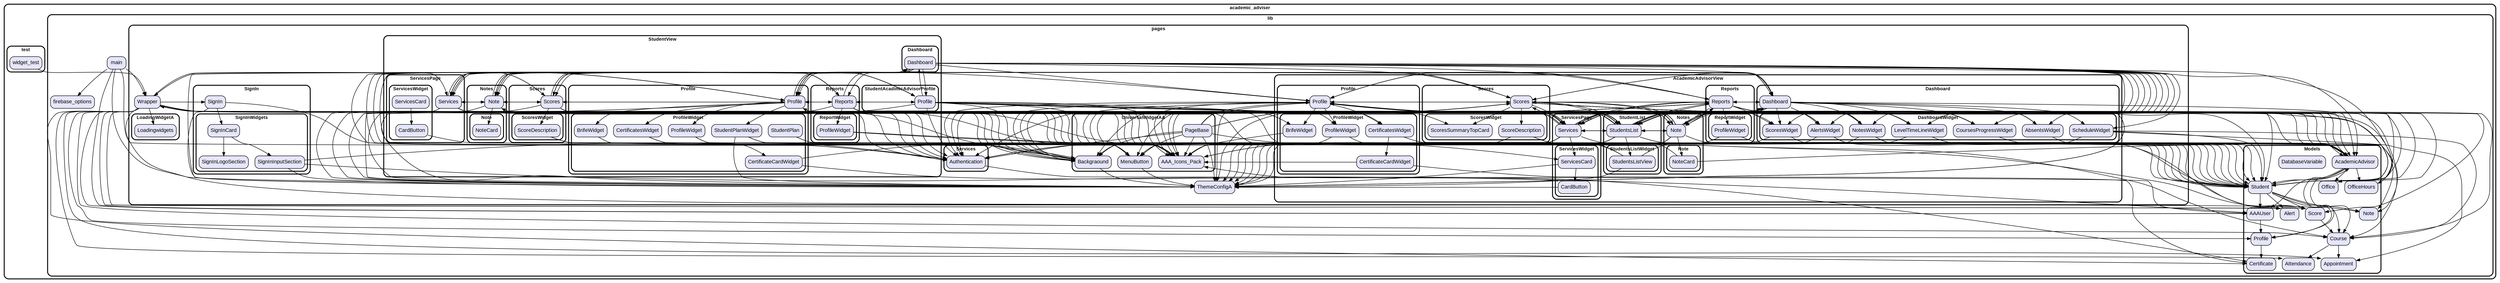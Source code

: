 digraph "" {
  graph [style=rounded fontname="Arial Black" fontsize=13 penwidth=2.6];
  node [shape=rect style="filled,rounded" fontname=Arial fontsize=15 fillcolor=Lavender penwidth=1.3];
  edge [penwidth=1.3];
  "/lib/firebase_options.dart" [label="firebase_options"];
  "/lib/main.dart" [label="main"];
  "/lib/Models/AAAUser.dart" [label="AAAUser"];
  "/lib/Models/AcademicAdvisor.dart" [label="AcademicAdvisor"];
  "/lib/Models/Alert.dart" [label="Alert"];
  "/lib/Models/Appointment.dart" [label="Appointment"];
  "/lib/Models/Attendance.dart" [label="Attendance"];
  "/lib/Models/Certificate.dart" [label="Certificate"];
  "/lib/Models/Course.dart" [label="Course"];
  "/lib/Models/DatabaseVariable.dart" [label="DatabaseVariable"];
  "/lib/Models/Note.dart" [label="Note"];
  "/lib/Models/Office.dart" [label="Office"];
  "/lib/Models/OfficeHours.dart" [label="OfficeHours"];
  "/lib/Models/Profile.dart" [label="Profile"];
  "/lib/Models/Score.dart" [label="Score"];
  "/lib/Models/Student.dart" [label="Student"];
  "/lib/pages/AcademicAdvisorView/Dashboard/Dashboard.dart" [label="Dashboard"];
  "/lib/pages/AcademicAdvisorView/Dashboard/DashboardWidget/AbsentsWidget.dart" [label="AbsentsWidget"];
  "/lib/pages/AcademicAdvisorView/Dashboard/DashboardWidget/AlertsWidget.dart" [label="AlertsWidget"];
  "/lib/pages/AcademicAdvisorView/Dashboard/DashboardWidget/CoursesProgressWidget.dart" [label="CoursesProgressWidget"];
  "/lib/pages/AcademicAdvisorView/Dashboard/DashboardWidget/LevelTimeLineWidget.dart" [label="LevelTimeLineWidget"];
  "/lib/pages/AcademicAdvisorView/Dashboard/DashboardWidget/NotesWidget.dart" [label="NotesWidget"];
  "/lib/pages/AcademicAdvisorView/Dashboard/DashboardWidget/ScheduleWidget.dart" [label="ScheduleWidget"];
  "/lib/pages/AcademicAdvisorView/Dashboard/DashboardWidget/ScoresWidget.dart" [label="ScoresWidget"];
  "/lib/pages/AcademicAdvisorView/Notes/Note/NoteCard.dart" [label="NoteCard"];
  "/lib/pages/AcademicAdvisorView/Notes/Note.dart" [label="Note"];
  "/lib/pages/AcademicAdvisorView/Profile/Profile.dart" [label="Profile"];
  "/lib/pages/AcademicAdvisorView/Profile/ProfileWidget/BrifeWidget.dart" [label="BrifeWidget"];
  "/lib/pages/AcademicAdvisorView/Profile/ProfileWidget/CertificateCardWidget.dart" [label="CertificateCardWidget"];
  "/lib/pages/AcademicAdvisorView/Profile/ProfileWidget/CertificatesWidget.dart" [label="CertificatesWidget"];
  "/lib/pages/AcademicAdvisorView/Profile/ProfileWidget/ProfileWidget.dart" [label="ProfileWidget"];
  "/lib/pages/AcademicAdvisorView/Reports/Reports.dart" [label="Reports"];
  "/lib/pages/AcademicAdvisorView/Reports/ReportWidget/ProfileWidget.dart" [label="ProfileWidget"];
  "/lib/pages/AcademicAdvisorView/Scores/Scores.dart" [label="Scores"];
  "/lib/pages/AcademicAdvisorView/Scores/ScoresWidget/ScoreDescription.dart" [label="ScoreDescription"];
  "/lib/pages/AcademicAdvisorView/Scores/ScoresWidget/ScoresSummaryTopCard.dart" [label="ScoresSummaryTopCard"];
  "/lib/pages/AcademicAdvisorView/ServicesPage/Services.dart" [label="Services"];
  "/lib/pages/AcademicAdvisorView/ServicesPage/ServicesWidget/CardButton.dart" [label="CardButton"];
  "/lib/pages/AcademicAdvisorView/ServicesPage/ServicesWidget/ServicesCard.dart" [label="ServicesCard"];
  "/lib/pages/AcademicAdvisorView/StudentList/StudentsList.dart" [label="StudentsList"];
  "/lib/pages/AcademicAdvisorView/StudentList/StudentsListWidget/StudentsListView.dart" [label="StudentsListView"];
  "/lib/pages/LoadingWidgetA/Loadingwidgets.dart" [label="Loadingwidgets"];
  "/lib/pages/Services/Authentication.dart" [label="Authentication"];
  "/lib/pages/SignIn/SignIn.dart" [label="SignIn"];
  "/lib/pages/SignIn/SignInWidgets/SignInCard.dart" [label="SignInCard"];
  "/lib/pages/SignIn/SignInWidgets/SignInInputSection.dart" [label="SignInInputSection"];
  "/lib/pages/SignIn/SignInWidgets/SignInLogoSection.dart" [label="SignInLogoSection"];
  "/lib/pages/StudentView/Dashboard/Dashboard.dart" [label="Dashboard"];
  "/lib/pages/StudentView/Notes/Note/NoteCard.dart" [label="NoteCard"];
  "/lib/pages/StudentView/Notes/Note.dart" [label="Note"];
  "/lib/pages/StudentView/Profile/Profile.dart" [label="Profile"];
  "/lib/pages/StudentView/Profile/ProfileWidget/BrifeWidget.dart" [label="BrifeWidget"];
  "/lib/pages/StudentView/Profile/ProfileWidget/CertificateCardWidget.dart" [label="CertificateCardWidget"];
  "/lib/pages/StudentView/Profile/ProfileWidget/CertificatesWidget.dart" [label="CertificatesWidget"];
  "/lib/pages/StudentView/Profile/ProfileWidget/ProfileWidget.dart" [label="ProfileWidget"];
  "/lib/pages/StudentView/Profile/ProfileWidget/StudentPlan.dart" [label="StudentPlan"];
  "/lib/pages/StudentView/Profile/ProfileWidget/StudentPlanWidget.dart" [label="StudentPlanWidget"];
  "/lib/pages/StudentView/Reports/Reports.dart" [label="Reports"];
  "/lib/pages/StudentView/Reports/ReportWidget/ProfileWidget.dart" [label="ProfileWidget"];
  "/lib/pages/StudentView/Scores/Scores.dart" [label="Scores"];
  "/lib/pages/StudentView/Scores/ScoresWidget/ScoreDescription.dart" [label="ScoreDescription"];
  "/lib/pages/StudentView/ServicesPage/Services.dart" [label="Services"];
  "/lib/pages/StudentView/ServicesPage/ServicesWidget/CardButton.dart" [label="CardButton"];
  "/lib/pages/StudentView/ServicesPage/ServicesWidget/ServicesCard.dart" [label="ServicesCard"];
  "/lib/pages/StudentView/StudentAcadimicAdvisorProfile/Profile.dart" [label="Profile"];
  "/lib/pages/ThemeConfigA.dart" [label="ThemeConfigA"];
  "/lib/pages/UniversalWidgetAA/AAA_Icons_Pack.dart" [label="AAA_Icons_Pack"];
  "/lib/pages/UniversalWidgetAA/Backgraound.dart" [label="Backgraound"];
  "/lib/pages/UniversalWidgetAA/MenuButton.dart" [label="MenuButton"];
  "/lib/pages/UniversalWidgetAA/PageBase.dart" [label="PageBase"];
  "/lib/pages/Wrapper.dart" [label="Wrapper"];
  "/test/widget_test.dart" [label="widget_test"];
  subgraph "cluster~" {
    label="academic_adviser";
    subgraph "cluster~/lib" {
      label="lib";
      "/lib/firebase_options.dart";
      "/lib/main.dart";
      subgraph "cluster~/lib/Models" {
        label="Models";
        "/lib/Models/AAAUser.dart";
        "/lib/Models/AcademicAdvisor.dart";
        "/lib/Models/Alert.dart";
        "/lib/Models/Appointment.dart";
        "/lib/Models/Attendance.dart";
        "/lib/Models/Certificate.dart";
        "/lib/Models/Course.dart";
        "/lib/Models/DatabaseVariable.dart";
        "/lib/Models/Note.dart";
        "/lib/Models/Office.dart";
        "/lib/Models/OfficeHours.dart";
        "/lib/Models/Profile.dart";
        "/lib/Models/Score.dart";
        "/lib/Models/Student.dart";
      }
      subgraph "cluster~/lib/pages" {
        label="pages";
        "/lib/pages/ThemeConfigA.dart";
        "/lib/pages/Wrapper.dart";
        subgraph "cluster~/lib/pages/AcademicAdvisorView" {
          label="AcademicAdvisorView";
          subgraph "cluster~/lib/pages/AcademicAdvisorView/Dashboard" {
            label="Dashboard";
            "/lib/pages/AcademicAdvisorView/Dashboard/Dashboard.dart";
            subgraph "cluster~/lib/pages/AcademicAdvisorView/Dashboard/DashboardWidget" {
              label="DashboardWidget";
              "/lib/pages/AcademicAdvisorView/Dashboard/DashboardWidget/AbsentsWidget.dart";
              "/lib/pages/AcademicAdvisorView/Dashboard/DashboardWidget/AlertsWidget.dart";
              "/lib/pages/AcademicAdvisorView/Dashboard/DashboardWidget/CoursesProgressWidget.dart";
              "/lib/pages/AcademicAdvisorView/Dashboard/DashboardWidget/LevelTimeLineWidget.dart";
              "/lib/pages/AcademicAdvisorView/Dashboard/DashboardWidget/NotesWidget.dart";
              "/lib/pages/AcademicAdvisorView/Dashboard/DashboardWidget/ScheduleWidget.dart";
              "/lib/pages/AcademicAdvisorView/Dashboard/DashboardWidget/ScoresWidget.dart";
            }
          }
          subgraph "cluster~/lib/pages/AcademicAdvisorView/Notes" {
            label="Notes";
            "/lib/pages/AcademicAdvisorView/Notes/Note.dart";
            subgraph "cluster~/lib/pages/AcademicAdvisorView/Notes/Note" {
              label="Note";
              "/lib/pages/AcademicAdvisorView/Notes/Note/NoteCard.dart";
            }
          }
          subgraph "cluster~/lib/pages/AcademicAdvisorView/Profile" {
            label="Profile";
            "/lib/pages/AcademicAdvisorView/Profile/Profile.dart";
            subgraph "cluster~/lib/pages/AcademicAdvisorView/Profile/ProfileWidget" {
              label="ProfileWidget";
              "/lib/pages/AcademicAdvisorView/Profile/ProfileWidget/BrifeWidget.dart";
              "/lib/pages/AcademicAdvisorView/Profile/ProfileWidget/CertificateCardWidget.dart";
              "/lib/pages/AcademicAdvisorView/Profile/ProfileWidget/CertificatesWidget.dart";
              "/lib/pages/AcademicAdvisorView/Profile/ProfileWidget/ProfileWidget.dart";
            }
          }
          subgraph "cluster~/lib/pages/AcademicAdvisorView/Reports" {
            label="Reports";
            "/lib/pages/AcademicAdvisorView/Reports/Reports.dart";
            subgraph "cluster~/lib/pages/AcademicAdvisorView/Reports/ReportWidget" {
              label="ReportWidget";
              "/lib/pages/AcademicAdvisorView/Reports/ReportWidget/ProfileWidget.dart";
            }
          }
          subgraph "cluster~/lib/pages/AcademicAdvisorView/Scores" {
            label="Scores";
            "/lib/pages/AcademicAdvisorView/Scores/Scores.dart";
            subgraph "cluster~/lib/pages/AcademicAdvisorView/Scores/ScoresWidget" {
              label="ScoresWidget";
              "/lib/pages/AcademicAdvisorView/Scores/ScoresWidget/ScoreDescription.dart";
              "/lib/pages/AcademicAdvisorView/Scores/ScoresWidget/ScoresSummaryTopCard.dart";
            }
          }
          subgraph "cluster~/lib/pages/AcademicAdvisorView/ServicesPage" {
            label="ServicesPage";
            "/lib/pages/AcademicAdvisorView/ServicesPage/Services.dart";
            subgraph "cluster~/lib/pages/AcademicAdvisorView/ServicesPage/ServicesWidget" {
              label="ServicesWidget";
              "/lib/pages/AcademicAdvisorView/ServicesPage/ServicesWidget/CardButton.dart";
              "/lib/pages/AcademicAdvisorView/ServicesPage/ServicesWidget/ServicesCard.dart";
            }
          }
          subgraph "cluster~/lib/pages/AcademicAdvisorView/StudentList" {
            label="StudentList";
            "/lib/pages/AcademicAdvisorView/StudentList/StudentsList.dart";
            subgraph "cluster~/lib/pages/AcademicAdvisorView/StudentList/StudentsListWidget" {
              label="StudentsListWidget";
              "/lib/pages/AcademicAdvisorView/StudentList/StudentsListWidget/StudentsListView.dart";
            }
          }
        }
        subgraph "cluster~/lib/pages/LoadingWidgetA" {
          label="LoadingWidgetA";
          "/lib/pages/LoadingWidgetA/Loadingwidgets.dart";
        }
        subgraph "cluster~/lib/pages/Services" {
          label="Services";
          "/lib/pages/Services/Authentication.dart";
        }
        subgraph "cluster~/lib/pages/SignIn" {
          label="SignIn";
          "/lib/pages/SignIn/SignIn.dart";
          subgraph "cluster~/lib/pages/SignIn/SignInWidgets" {
            label="SignInWidgets";
            "/lib/pages/SignIn/SignInWidgets/SignInCard.dart";
            "/lib/pages/SignIn/SignInWidgets/SignInInputSection.dart";
            "/lib/pages/SignIn/SignInWidgets/SignInLogoSection.dart";
          }
        }
        subgraph "cluster~/lib/pages/StudentView" {
          label="StudentView";
          subgraph "cluster~/lib/pages/StudentView/Dashboard" {
            label="Dashboard";
            "/lib/pages/StudentView/Dashboard/Dashboard.dart";
          }
          subgraph "cluster~/lib/pages/StudentView/Notes" {
            label="Notes";
            "/lib/pages/StudentView/Notes/Note.dart";
            subgraph "cluster~/lib/pages/StudentView/Notes/Note" {
              label="Note";
              "/lib/pages/StudentView/Notes/Note/NoteCard.dart";
            }
          }
          subgraph "cluster~/lib/pages/StudentView/Profile" {
            label="Profile";
            "/lib/pages/StudentView/Profile/Profile.dart";
            subgraph "cluster~/lib/pages/StudentView/Profile/ProfileWidget" {
              label="ProfileWidget";
              "/lib/pages/StudentView/Profile/ProfileWidget/BrifeWidget.dart";
              "/lib/pages/StudentView/Profile/ProfileWidget/CertificateCardWidget.dart";
              "/lib/pages/StudentView/Profile/ProfileWidget/CertificatesWidget.dart";
              "/lib/pages/StudentView/Profile/ProfileWidget/ProfileWidget.dart";
              "/lib/pages/StudentView/Profile/ProfileWidget/StudentPlan.dart";
              "/lib/pages/StudentView/Profile/ProfileWidget/StudentPlanWidget.dart";
            }
          }
          subgraph "cluster~/lib/pages/StudentView/Reports" {
            label="Reports";
            "/lib/pages/StudentView/Reports/Reports.dart";
            subgraph "cluster~/lib/pages/StudentView/Reports/ReportWidget" {
              label="ReportWidget";
              "/lib/pages/StudentView/Reports/ReportWidget/ProfileWidget.dart";
            }
          }
          subgraph "cluster~/lib/pages/StudentView/Scores" {
            label="Scores";
            "/lib/pages/StudentView/Scores/Scores.dart";
            subgraph "cluster~/lib/pages/StudentView/Scores/ScoresWidget" {
              label="ScoresWidget";
              "/lib/pages/StudentView/Scores/ScoresWidget/ScoreDescription.dart";
            }
          }
          subgraph "cluster~/lib/pages/StudentView/ServicesPage" {
            label="ServicesPage";
            "/lib/pages/StudentView/ServicesPage/Services.dart";
            subgraph "cluster~/lib/pages/StudentView/ServicesPage/ServicesWidget" {
              label="ServicesWidget";
              "/lib/pages/StudentView/ServicesPage/ServicesWidget/CardButton.dart";
              "/lib/pages/StudentView/ServicesPage/ServicesWidget/ServicesCard.dart";
            }
          }
          subgraph "cluster~/lib/pages/StudentView/StudentAcadimicAdvisorProfile" {
            label="StudentAcadimicAdvisorProfile";
            "/lib/pages/StudentView/StudentAcadimicAdvisorProfile/Profile.dart";
          }
        }
        subgraph "cluster~/lib/pages/UniversalWidgetAA" {
          label="UniversalWidgetAA";
          "/lib/pages/UniversalWidgetAA/AAA_Icons_Pack.dart";
          "/lib/pages/UniversalWidgetAA/Backgraound.dart";
          "/lib/pages/UniversalWidgetAA/MenuButton.dart";
          "/lib/pages/UniversalWidgetAA/PageBase.dart";
        }
      }
    }
    subgraph "cluster~/test" {
      label="test";
      "/test/widget_test.dart";
    }
  }
  "/lib/main.dart" -> "/lib/pages/ThemeConfigA.dart";
  "/lib/main.dart" -> "/lib/firebase_options.dart";
  "/lib/main.dart" -> "/lib/pages/Wrapper.dart";
  "/lib/main.dart" -> "/lib/Models/AAAUser.dart";
  "/lib/main.dart" -> "/lib/pages/Services/Authentication.dart";
  "/lib/Models/AAAUser.dart" -> "/lib/Models/Profile.dart";
  "/lib/Models/AcademicAdvisor.dart" -> "/lib/Models/Course.dart";
  "/lib/Models/AcademicAdvisor.dart" -> "/lib/Models/Office.dart";
  "/lib/Models/AcademicAdvisor.dart" -> "/lib/Models/OfficeHours.dart";
  "/lib/Models/AcademicAdvisor.dart" -> "/lib/Models/Profile.dart";
  "/lib/Models/AcademicAdvisor.dart" -> "/lib/Models/Student.dart";
  "/lib/Models/AcademicAdvisor.dart" -> "/lib/Models/AAAUser.dart";
  "/lib/Models/Course.dart" -> "/lib/Models/Appointment.dart";
  "/lib/Models/Course.dart" -> "/lib/Models/Attendance.dart";
  "/lib/Models/Profile.dart" -> "/lib/Models/Certificate.dart";
  "/lib/Models/Score.dart" -> "/lib/Models/Course.dart";
  "/lib/Models/Student.dart" -> "/lib/Models/AcademicAdvisor.dart";
  "/lib/Models/Student.dart" -> "/lib/Models/Note.dart";
  "/lib/Models/Student.dart" -> "/lib/Models/Profile.dart";
  "/lib/Models/Student.dart" -> "/lib/Models/Score.dart";
  "/lib/Models/Student.dart" -> "/lib/Models/AAAUser.dart";
  "/lib/Models/Student.dart" -> "/lib/Models/Alert.dart";
  "/lib/Models/Student.dart" -> "/lib/Models/Course.dart";
  "/lib/pages/AcademicAdvisorView/Dashboard/Dashboard.dart" -> "/lib/Models/AcademicAdvisor.dart";
  "/lib/pages/AcademicAdvisorView/Dashboard/Dashboard.dart" -> "/lib/pages/AcademicAdvisorView/Dashboard/DashboardWidget/AbsentsWidget.dart";
  "/lib/pages/AcademicAdvisorView/Dashboard/Dashboard.dart" -> "/lib/pages/AcademicAdvisorView/Dashboard/DashboardWidget/AlertsWidget.dart";
  "/lib/pages/AcademicAdvisorView/Dashboard/Dashboard.dart" -> "/lib/pages/AcademicAdvisorView/Dashboard/DashboardWidget/LevelTimeLineWidget.dart";
  "/lib/pages/AcademicAdvisorView/Dashboard/Dashboard.dart" -> "/lib/pages/AcademicAdvisorView/Dashboard/DashboardWidget/NotesWidget.dart";
  "/lib/pages/AcademicAdvisorView/Dashboard/Dashboard.dart" -> "/lib/pages/AcademicAdvisorView/Notes/Note.dart";
  "/lib/pages/AcademicAdvisorView/Dashboard/Dashboard.dart" -> "/lib/pages/AcademicAdvisorView/Profile/Profile.dart";
  "/lib/pages/AcademicAdvisorView/Dashboard/Dashboard.dart" -> "/lib/pages/AcademicAdvisorView/Reports/Reports.dart";
  "/lib/pages/AcademicAdvisorView/Dashboard/Dashboard.dart" -> "/lib/pages/AcademicAdvisorView/Scores/Scores.dart";
  "/lib/pages/AcademicAdvisorView/Dashboard/Dashboard.dart" -> "/lib/pages/AcademicAdvisorView/StudentList/StudentsList.dart";
  "/lib/pages/AcademicAdvisorView/Dashboard/Dashboard.dart" -> "/lib/pages/Services/Authentication.dart";
  "/lib/pages/AcademicAdvisorView/Dashboard/Dashboard.dart" -> "/lib/pages/ThemeConfigA.dart";
  "/lib/pages/AcademicAdvisorView/Dashboard/Dashboard.dart" -> "/lib/pages/StudentView/Profile/Profile.dart";
  "/lib/pages/AcademicAdvisorView/Dashboard/Dashboard.dart" -> "/lib/pages/UniversalWidgetAA/AAA_Icons_Pack.dart";
  "/lib/pages/AcademicAdvisorView/Dashboard/Dashboard.dart" -> "/lib/pages/UniversalWidgetAA/MenuButton.dart";
  "/lib/pages/AcademicAdvisorView/Dashboard/Dashboard.dart" -> "/lib/pages/UniversalWidgetAA/Backgraound.dart";
  "/lib/pages/AcademicAdvisorView/Dashboard/Dashboard.dart" -> "/lib/pages/AcademicAdvisorView/ServicesPage/Services.dart";
  "/lib/pages/AcademicAdvisorView/Dashboard/Dashboard.dart" -> "/lib/pages/AcademicAdvisorView/Dashboard/DashboardWidget/CoursesProgressWidget.dart";
  "/lib/pages/AcademicAdvisorView/Dashboard/Dashboard.dart" -> "/lib/pages/AcademicAdvisorView/Dashboard/DashboardWidget/ScheduleWidget.dart";
  "/lib/pages/AcademicAdvisorView/Dashboard/Dashboard.dart" -> "/lib/pages/AcademicAdvisorView/Dashboard/DashboardWidget/ScoresWidget.dart";
  "/lib/pages/AcademicAdvisorView/Dashboard/DashboardWidget/AbsentsWidget.dart" -> "/lib/Models/Student.dart";
  "/lib/pages/AcademicAdvisorView/Dashboard/DashboardWidget/AlertsWidget.dart" -> "/lib/Models/Alert.dart";
  "/lib/pages/AcademicAdvisorView/Dashboard/DashboardWidget/AlertsWidget.dart" -> "/lib/Models/Student.dart";
  "/lib/pages/AcademicAdvisorView/Dashboard/DashboardWidget/AlertsWidget.dart" -> "/lib/pages/UniversalWidgetAA/AAA_Icons_Pack.dart";
  "/lib/pages/AcademicAdvisorView/Dashboard/DashboardWidget/CoursesProgressWidget.dart" -> "/lib/Models/Student.dart";
  "/lib/pages/AcademicAdvisorView/Dashboard/DashboardWidget/LevelTimeLineWidget.dart" -> "/lib/Models/Student.dart";
  "/lib/pages/AcademicAdvisorView/Dashboard/DashboardWidget/LevelTimeLineWidget.dart" -> "/lib/pages/ThemeConfigA.dart";
  "/lib/pages/AcademicAdvisorView/Dashboard/DashboardWidget/NotesWidget.dart" -> "/lib/Models/AcademicAdvisor.dart";
  "/lib/pages/AcademicAdvisorView/Dashboard/DashboardWidget/NotesWidget.dart" -> "/lib/Models/Note.dart";
  "/lib/pages/AcademicAdvisorView/Dashboard/DashboardWidget/NotesWidget.dart" -> "/lib/Models/Student.dart";
  "/lib/pages/AcademicAdvisorView/Dashboard/DashboardWidget/NotesWidget.dart" -> "/lib/pages/UniversalWidgetAA/AAA_Icons_Pack.dart";
  "/lib/pages/AcademicAdvisorView/Dashboard/DashboardWidget/NotesWidget.dart" -> "/lib/pages/StudentView/Notes/Note.dart";
  "/lib/pages/AcademicAdvisorView/Dashboard/DashboardWidget/NotesWidget.dart" -> "/lib/pages/AcademicAdvisorView/Notes/Note.dart";
  "/lib/pages/AcademicAdvisorView/Dashboard/DashboardWidget/ScheduleWidget.dart" -> "/lib/Models/Appointment.dart";
  "/lib/pages/AcademicAdvisorView/Dashboard/DashboardWidget/ScheduleWidget.dart" -> "/lib/Models/Course.dart";
  "/lib/pages/AcademicAdvisorView/Dashboard/DashboardWidget/ScheduleWidget.dart" -> "/lib/Models/Student.dart";
  "/lib/pages/AcademicAdvisorView/Dashboard/DashboardWidget/ScheduleWidget.dart" -> "/lib/pages/ThemeConfigA.dart";
  "/lib/pages/AcademicAdvisorView/Dashboard/DashboardWidget/ScoresWidget.dart" -> "/lib/Models/Student.dart";
  "/lib/pages/AcademicAdvisorView/Dashboard/DashboardWidget/ScoresWidget.dart" -> "/lib/pages/ThemeConfigA.dart";
  "/lib/pages/AcademicAdvisorView/Notes/Note/NoteCard.dart" -> "/lib/Models/AcademicAdvisor.dart";
  "/lib/pages/AcademicAdvisorView/Notes/Note/NoteCard.dart" -> "/lib/pages/UniversalWidgetAA/AAA_Icons_Pack.dart";
  "/lib/pages/AcademicAdvisorView/Notes/Note.dart" -> "/lib/pages/AcademicAdvisorView/Dashboard/Dashboard.dart";
  "/lib/pages/AcademicAdvisorView/Notes/Note.dart" -> "/lib/pages/AcademicAdvisorView/Notes/Note/NoteCard.dart";
  "/lib/pages/AcademicAdvisorView/Notes/Note.dart" -> "/lib/pages/AcademicAdvisorView/Profile/Profile.dart";
  "/lib/pages/AcademicAdvisorView/Notes/Note.dart" -> "/lib/pages/AcademicAdvisorView/Reports/Reports.dart";
  "/lib/pages/AcademicAdvisorView/Notes/Note.dart" -> "/lib/pages/AcademicAdvisorView/Scores/Scores.dart";
  "/lib/pages/AcademicAdvisorView/Notes/Note.dart" -> "/lib/pages/AcademicAdvisorView/ServicesPage/Services.dart";
  "/lib/pages/AcademicAdvisorView/Notes/Note.dart" -> "/lib/pages/AcademicAdvisorView/StudentList/StudentsList.dart";
  "/lib/pages/AcademicAdvisorView/Notes/Note.dart" -> "/lib/pages/Services/Authentication.dart";
  "/lib/pages/AcademicAdvisorView/Notes/Note.dart" -> "/lib/pages/ThemeConfigA.dart";
  "/lib/pages/AcademicAdvisorView/Notes/Note.dart" -> "/lib/Models/AcademicAdvisor.dart";
  "/lib/pages/AcademicAdvisorView/Notes/Note.dart" -> "/lib/pages/UniversalWidgetAA/AAA_Icons_Pack.dart";
  "/lib/pages/AcademicAdvisorView/Notes/Note.dart" -> "/lib/pages/UniversalWidgetAA/Backgraound.dart";
  "/lib/pages/AcademicAdvisorView/Notes/Note.dart" -> "/lib/pages/UniversalWidgetAA/MenuButton.dart";
  "/lib/pages/AcademicAdvisorView/Profile/Profile.dart" -> "/lib/Models/AcademicAdvisor.dart";
  "/lib/pages/AcademicAdvisorView/Profile/Profile.dart" -> "/lib/pages/AcademicAdvisorView/Notes/Note.dart";
  "/lib/pages/AcademicAdvisorView/Profile/Profile.dart" -> "/lib/pages/AcademicAdvisorView/Profile/ProfileWidget/BrifeWidget.dart";
  "/lib/pages/AcademicAdvisorView/Profile/Profile.dart" -> "/lib/pages/AcademicAdvisorView/Profile/ProfileWidget/CertificatesWidget.dart";
  "/lib/pages/AcademicAdvisorView/Profile/Profile.dart" -> "/lib/pages/AcademicAdvisorView/Reports/Reports.dart";
  "/lib/pages/AcademicAdvisorView/Profile/Profile.dart" -> "/lib/pages/AcademicAdvisorView/Scores/Scores.dart";
  "/lib/pages/AcademicAdvisorView/Profile/Profile.dart" -> "/lib/pages/AcademicAdvisorView/ServicesPage/Services.dart";
  "/lib/pages/AcademicAdvisorView/Profile/Profile.dart" -> "/lib/pages/Services/Authentication.dart";
  "/lib/pages/AcademicAdvisorView/Profile/Profile.dart" -> "/lib/pages/ThemeConfigA.dart";
  "/lib/pages/AcademicAdvisorView/Profile/Profile.dart" -> "/lib/pages/UniversalWidgetAA/AAA_Icons_Pack.dart";
  "/lib/pages/AcademicAdvisorView/Profile/Profile.dart" -> "/lib/pages/UniversalWidgetAA/Backgraound.dart";
  "/lib/pages/AcademicAdvisorView/Profile/Profile.dart" -> "/lib/pages/UniversalWidgetAA/MenuButton.dart";
  "/lib/pages/AcademicAdvisorView/Profile/Profile.dart" -> "/lib/pages/AcademicAdvisorView/Dashboard/Dashboard.dart";
  "/lib/pages/AcademicAdvisorView/Profile/Profile.dart" -> "/lib/pages/AcademicAdvisorView/StudentList/StudentsList.dart";
  "/lib/pages/AcademicAdvisorView/Profile/Profile.dart" -> "/lib/pages/AcademicAdvisorView/Profile/ProfileWidget/ProfileWidget.dart";
  "/lib/pages/AcademicAdvisorView/Profile/ProfileWidget/BrifeWidget.dart" -> "/lib/pages/UniversalWidgetAA/AAA_Icons_Pack.dart";
  "/lib/pages/AcademicAdvisorView/Profile/ProfileWidget/CertificateCardWidget.dart" -> "/lib/Models/Certificate.dart";
  "/lib/pages/AcademicAdvisorView/Profile/ProfileWidget/CertificateCardWidget.dart" -> "/lib/pages/UniversalWidgetAA/AAA_Icons_Pack.dart";
  "/lib/pages/AcademicAdvisorView/Profile/ProfileWidget/CertificatesWidget.dart" -> "/lib/Models/AcademicAdvisor.dart";
  "/lib/pages/AcademicAdvisorView/Profile/ProfileWidget/CertificatesWidget.dart" -> "/lib/pages/AcademicAdvisorView/Profile/ProfileWidget/CertificateCardWidget.dart";
  "/lib/pages/AcademicAdvisorView/Profile/ProfileWidget/ProfileWidget.dart" -> "/lib/Models/AcademicAdvisor.dart";
  "/lib/pages/AcademicAdvisorView/Profile/ProfileWidget/ProfileWidget.dart" -> "/lib/pages/UniversalWidgetAA/AAA_Icons_Pack.dart";
  "/lib/pages/AcademicAdvisorView/Reports/Reports.dart" -> "/lib/Models/AcademicAdvisor.dart";
  "/lib/pages/AcademicAdvisorView/Reports/Reports.dart" -> "/lib/pages/AcademicAdvisorView/Dashboard/Dashboard.dart";
  "/lib/pages/AcademicAdvisorView/Reports/Reports.dart" -> "/lib/pages/AcademicAdvisorView/Dashboard/DashboardWidget/AbsentsWidget.dart";
  "/lib/pages/AcademicAdvisorView/Reports/Reports.dart" -> "/lib/pages/AcademicAdvisorView/Dashboard/DashboardWidget/AlertsWidget.dart";
  "/lib/pages/AcademicAdvisorView/Reports/Reports.dart" -> "/lib/pages/AcademicAdvisorView/Dashboard/DashboardWidget/CoursesProgressWidget.dart";
  "/lib/pages/AcademicAdvisorView/Reports/Reports.dart" -> "/lib/pages/AcademicAdvisorView/Dashboard/DashboardWidget/LevelTimeLineWidget.dart";
  "/lib/pages/AcademicAdvisorView/Reports/Reports.dart" -> "/lib/pages/AcademicAdvisorView/Dashboard/DashboardWidget/NotesWidget.dart";
  "/lib/pages/AcademicAdvisorView/Reports/Reports.dart" -> "/lib/pages/AcademicAdvisorView/Dashboard/DashboardWidget/ScoresWidget.dart";
  "/lib/pages/AcademicAdvisorView/Reports/Reports.dart" -> "/lib/pages/AcademicAdvisorView/Reports/ReportWidget/ProfileWidget.dart";
  "/lib/pages/AcademicAdvisorView/Reports/Reports.dart" -> "/lib/pages/AcademicAdvisorView/Scores/Scores.dart";
  "/lib/pages/AcademicAdvisorView/Reports/Reports.dart" -> "/lib/pages/AcademicAdvisorView/ServicesPage/Services.dart";
  "/lib/pages/AcademicAdvisorView/Reports/Reports.dart" -> "/lib/pages/Services/Authentication.dart";
  "/lib/pages/AcademicAdvisorView/Reports/Reports.dart" -> "/lib/pages/ThemeConfigA.dart";
  "/lib/pages/AcademicAdvisorView/Reports/Reports.dart" -> "/lib/pages/UniversalWidgetAA/AAA_Icons_Pack.dart";
  "/lib/pages/AcademicAdvisorView/Reports/Reports.dart" -> "/lib/pages/UniversalWidgetAA/MenuButton.dart";
  "/lib/pages/AcademicAdvisorView/Reports/Reports.dart" -> "/lib/pages/UniversalWidgetAA/Backgraound.dart";
  "/lib/pages/AcademicAdvisorView/Reports/Reports.dart" -> "/lib/pages/AcademicAdvisorView/Notes/Note.dart";
  "/lib/pages/AcademicAdvisorView/Reports/Reports.dart" -> "/lib/pages/AcademicAdvisorView/Profile/Profile.dart";
  "/lib/pages/AcademicAdvisorView/Reports/Reports.dart" -> "/lib/pages/AcademicAdvisorView/StudentList/StudentsList.dart";
  "/lib/pages/AcademicAdvisorView/Reports/ReportWidget/ProfileWidget.dart" -> "/lib/Models/Student.dart";
  "/lib/pages/AcademicAdvisorView/Reports/ReportWidget/ProfileWidget.dart" -> "/lib/pages/UniversalWidgetAA/AAA_Icons_Pack.dart";
  "/lib/pages/AcademicAdvisorView/Scores/Scores.dart" -> "/lib/Models/Score.dart";
  "/lib/pages/AcademicAdvisorView/Scores/Scores.dart" -> "/lib/pages/AcademicAdvisorView/Profile/Profile.dart";
  "/lib/pages/AcademicAdvisorView/Scores/Scores.dart" -> "/lib/pages/AcademicAdvisorView/Scores/ScoresWidget/ScoreDescription.dart";
  "/lib/pages/AcademicAdvisorView/Scores/Scores.dart" -> "/lib/pages/AcademicAdvisorView/Scores/ScoresWidget/ScoresSummaryTopCard.dart";
  "/lib/pages/AcademicAdvisorView/Scores/Scores.dart" -> "/lib/pages/Services/Authentication.dart";
  "/lib/pages/AcademicAdvisorView/Scores/Scores.dart" -> "/lib/pages/Wrapper.dart";
  "/lib/pages/AcademicAdvisorView/Scores/Scores.dart" -> "/lib/Models/AcademicAdvisor.dart";
  "/lib/pages/AcademicAdvisorView/Scores/Scores.dart" -> "/lib/Models/Course.dart";
  "/lib/pages/AcademicAdvisorView/Scores/Scores.dart" -> "/lib/Models/Student.dart";
  "/lib/pages/AcademicAdvisorView/Scores/Scores.dart" -> "/lib/pages/ThemeConfigA.dart";
  "/lib/pages/AcademicAdvisorView/Scores/Scores.dart" -> "/lib/pages/UniversalWidgetAA/AAA_Icons_Pack.dart";
  "/lib/pages/AcademicAdvisorView/Scores/Scores.dart" -> "/lib/pages/UniversalWidgetAA/Backgraound.dart";
  "/lib/pages/AcademicAdvisorView/Scores/Scores.dart" -> "/lib/pages/UniversalWidgetAA/MenuButton.dart";
  "/lib/pages/AcademicAdvisorView/Scores/Scores.dart" -> "/lib/pages/AcademicAdvisorView/Dashboard/Dashboard.dart";
  "/lib/pages/AcademicAdvisorView/Scores/Scores.dart" -> "/lib/pages/AcademicAdvisorView/Notes/Note.dart";
  "/lib/pages/AcademicAdvisorView/Scores/Scores.dart" -> "/lib/pages/AcademicAdvisorView/Reports/Reports.dart";
  "/lib/pages/AcademicAdvisorView/Scores/Scores.dart" -> "/lib/pages/AcademicAdvisorView/ServicesPage/Services.dart";
  "/lib/pages/AcademicAdvisorView/Scores/Scores.dart" -> "/lib/pages/AcademicAdvisorView/StudentList/StudentsList.dart";
  "/lib/pages/AcademicAdvisorView/Scores/ScoresWidget/ScoreDescription.dart" -> "/lib/Models/Score.dart";
  "/lib/pages/AcademicAdvisorView/Scores/ScoresWidget/ScoreDescription.dart" -> "/lib/Models/Student.dart";
  "/lib/pages/AcademicAdvisorView/Scores/ScoresWidget/ScoreDescription.dart" -> "/lib/pages/ThemeConfigA.dart";
  "/lib/pages/AcademicAdvisorView/Scores/ScoresWidget/ScoreDescription.dart" -> "/lib/pages/UniversalWidgetAA/AAA_Icons_Pack.dart";
  "/lib/pages/AcademicAdvisorView/ServicesPage/Services.dart" -> "/lib/pages/AcademicAdvisorView/Reports/Reports.dart";
  "/lib/pages/AcademicAdvisorView/ServicesPage/Services.dart" -> "/lib/pages/AcademicAdvisorView/Scores/Scores.dart";
  "/lib/pages/AcademicAdvisorView/ServicesPage/Services.dart" -> "/lib/pages/AcademicAdvisorView/ServicesPage/ServicesWidget/ServicesCard.dart";
  "/lib/pages/AcademicAdvisorView/ServicesPage/Services.dart" -> "/lib/pages/AcademicAdvisorView/StudentList/StudentsList.dart";
  "/lib/pages/AcademicAdvisorView/ServicesPage/Services.dart" -> "/lib/pages/Services/Authentication.dart";
  "/lib/pages/AcademicAdvisorView/ServicesPage/Services.dart" -> "/lib/pages/ThemeConfigA.dart";
  "/lib/pages/AcademicAdvisorView/ServicesPage/Services.dart" -> "/lib/pages/UniversalWidgetAA/AAA_Icons_Pack.dart";
  "/lib/pages/AcademicAdvisorView/ServicesPage/Services.dart" -> "/lib/pages/UniversalWidgetAA/Backgraound.dart";
  "/lib/pages/AcademicAdvisorView/ServicesPage/Services.dart" -> "/lib/Models/AcademicAdvisor.dart";
  "/lib/pages/AcademicAdvisorView/ServicesPage/Services.dart" -> "/lib/pages/UniversalWidgetAA/MenuButton.dart";
  "/lib/pages/AcademicAdvisorView/ServicesPage/Services.dart" -> "/lib/pages/Wrapper.dart";
  "/lib/pages/AcademicAdvisorView/ServicesPage/Services.dart" -> "/lib/pages/AcademicAdvisorView/Dashboard/Dashboard.dart";
  "/lib/pages/AcademicAdvisorView/ServicesPage/Services.dart" -> "/lib/pages/AcademicAdvisorView/Notes/Note.dart";
  "/lib/pages/AcademicAdvisorView/ServicesPage/Services.dart" -> "/lib/pages/AcademicAdvisorView/Profile/Profile.dart";
  "/lib/pages/AcademicAdvisorView/ServicesPage/ServicesWidget/CardButton.dart" -> "/lib/pages/ThemeConfigA.dart";
  "/lib/pages/AcademicAdvisorView/ServicesPage/ServicesWidget/CardButton.dart" -> "/lib/pages/UniversalWidgetAA/AAA_Icons_Pack.dart";
  "/lib/pages/AcademicAdvisorView/ServicesPage/ServicesWidget/ServicesCard.dart" -> "/lib/pages/AcademicAdvisorView/ServicesPage/ServicesWidget/CardButton.dart";
  "/lib/pages/AcademicAdvisorView/ServicesPage/ServicesWidget/ServicesCard.dart" -> "/lib/pages/ThemeConfigA.dart";
  "/lib/pages/AcademicAdvisorView/StudentList/StudentsList.dart" -> "/lib/Models/AcademicAdvisor.dart";
  "/lib/pages/AcademicAdvisorView/StudentList/StudentsList.dart" -> "/lib/Models/Student.dart";
  "/lib/pages/AcademicAdvisorView/StudentList/StudentsList.dart" -> "/lib/pages/AcademicAdvisorView/Dashboard/Dashboard.dart";
  "/lib/pages/AcademicAdvisorView/StudentList/StudentsList.dart" -> "/lib/pages/AcademicAdvisorView/Notes/Note.dart";
  "/lib/pages/AcademicAdvisorView/StudentList/StudentsList.dart" -> "/lib/pages/AcademicAdvisorView/Profile/Profile.dart";
  "/lib/pages/AcademicAdvisorView/StudentList/StudentsList.dart" -> "/lib/pages/AcademicAdvisorView/Scores/Scores.dart";
  "/lib/pages/AcademicAdvisorView/StudentList/StudentsList.dart" -> "/lib/pages/Services/Authentication.dart";
  "/lib/pages/AcademicAdvisorView/StudentList/StudentsList.dart" -> "/lib/pages/UniversalWidgetAA/AAA_Icons_Pack.dart";
  "/lib/pages/AcademicAdvisorView/StudentList/StudentsList.dart" -> "/lib/pages/UniversalWidgetAA/Backgraound.dart";
  "/lib/pages/AcademicAdvisorView/StudentList/StudentsList.dart" -> "/lib/pages/AcademicAdvisorView/StudentList/StudentsListWidget/StudentsListView.dart";
  "/lib/pages/AcademicAdvisorView/StudentList/StudentsList.dart" -> "/lib/pages/AcademicAdvisorView/Reports/Reports.dart";
  "/lib/pages/AcademicAdvisorView/StudentList/StudentsList.dart" -> "/lib/pages/AcademicAdvisorView/ServicesPage/Services.dart";
  "/lib/pages/AcademicAdvisorView/StudentList/StudentsList.dart" -> "/lib/pages/ThemeConfigA.dart";
  "/lib/pages/AcademicAdvisorView/StudentList/StudentsList.dart" -> "/lib/pages/UniversalWidgetAA/MenuButton.dart";
  "/lib/pages/AcademicAdvisorView/StudentList/StudentsListWidget/StudentsListView.dart" -> "/lib/pages/StudentView/Profile/Profile.dart";
  "/lib/pages/AcademicAdvisorView/StudentList/StudentsListWidget/StudentsListView.dart" -> "/lib/pages/ThemeConfigA.dart";
  "/lib/pages/AcademicAdvisorView/StudentList/StudentsListWidget/StudentsListView.dart" -> "/lib/pages/UniversalWidgetAA/AAA_Icons_Pack.dart";
  "/lib/pages/AcademicAdvisorView/StudentList/StudentsListWidget/StudentsListView.dart" -> "/lib/Models/AcademicAdvisor.dart";
  "/lib/pages/Services/Authentication.dart" -> "/lib/Models/AAAUser.dart";
  "/lib/pages/SignIn/SignIn.dart" -> "/lib/pages/SignIn/SignInWidgets/SignInCard.dart";
  "/lib/pages/SignIn/SignIn.dart" -> "/lib/pages/UniversalWidgetAA/Backgraound.dart";
  "/lib/pages/SignIn/SignIn.dart" -> "/lib/pages/ThemeConfigA.dart";
  "/lib/pages/SignIn/SignInWidgets/SignInCard.dart" -> "/lib/pages/SignIn/SignInWidgets/SignInInputSection.dart";
  "/lib/pages/SignIn/SignInWidgets/SignInCard.dart" -> "/lib/pages/SignIn/SignInWidgets/SignInLogoSection.dart";
  "/lib/pages/SignIn/SignInWidgets/SignInInputSection.dart" -> "/lib/Models/AAAUser.dart";
  "/lib/pages/SignIn/SignInWidgets/SignInInputSection.dart" -> "/lib/pages/Services/Authentication.dart";
  "/lib/pages/SignIn/SignInWidgets/SignInInputSection.dart" -> "/lib/pages/ThemeConfigA.dart";
  "/lib/pages/StudentView/Dashboard/Dashboard.dart" -> "/lib/Models/AcademicAdvisor.dart";
  "/lib/pages/StudentView/Dashboard/Dashboard.dart" -> "/lib/Models/Student.dart";
  "/lib/pages/StudentView/Dashboard/Dashboard.dart" -> "/lib/pages/ThemeConfigA.dart";
  "/lib/pages/StudentView/Dashboard/Dashboard.dart" -> "/lib/pages/Services/Authentication.dart";
  "/lib/pages/StudentView/Dashboard/Dashboard.dart" -> "/lib/pages/StudentView/ServicesPage/Services.dart";
  "/lib/pages/StudentView/Dashboard/Dashboard.dart" -> "/lib/pages/UniversalWidgetAA/AAA_Icons_Pack.dart";
  "/lib/pages/StudentView/Dashboard/Dashboard.dart" -> "/lib/pages/AcademicAdvisorView/Dashboard/Dashboard.dart";
  "/lib/pages/StudentView/Dashboard/Dashboard.dart" -> "/lib/pages/AcademicAdvisorView/Dashboard/DashboardWidget/AbsentsWidget.dart";
  "/lib/pages/StudentView/Dashboard/Dashboard.dart" -> "/lib/pages/AcademicAdvisorView/Dashboard/DashboardWidget/AlertsWidget.dart";
  "/lib/pages/StudentView/Dashboard/Dashboard.dart" -> "/lib/pages/AcademicAdvisorView/Dashboard/DashboardWidget/CoursesProgressWidget.dart";
  "/lib/pages/StudentView/Dashboard/Dashboard.dart" -> "/lib/pages/AcademicAdvisorView/Dashboard/DashboardWidget/LevelTimeLineWidget.dart";
  "/lib/pages/StudentView/Dashboard/Dashboard.dart" -> "/lib/pages/AcademicAdvisorView/Dashboard/DashboardWidget/NotesWidget.dart";
  "/lib/pages/StudentView/Dashboard/Dashboard.dart" -> "/lib/pages/AcademicAdvisorView/Dashboard/DashboardWidget/ScheduleWidget.dart";
  "/lib/pages/StudentView/Dashboard/Dashboard.dart" -> "/lib/pages/AcademicAdvisorView/Dashboard/DashboardWidget/ScoresWidget.dart";
  "/lib/pages/StudentView/Dashboard/Dashboard.dart" -> "/lib/pages/AcademicAdvisorView/Notes/Note.dart";
  "/lib/pages/StudentView/Dashboard/Dashboard.dart" -> "/lib/pages/AcademicAdvisorView/Profile/Profile.dart";
  "/lib/pages/StudentView/Dashboard/Dashboard.dart" -> "/lib/pages/AcademicAdvisorView/Reports/Reports.dart";
  "/lib/pages/StudentView/Dashboard/Dashboard.dart" -> "/lib/pages/AcademicAdvisorView/Scores/Scores.dart";
  "/lib/pages/StudentView/Dashboard/Dashboard.dart" -> "/lib/pages/AcademicAdvisorView/ServicesPage/Services.dart";
  "/lib/pages/StudentView/Dashboard/Dashboard.dart" -> "/lib/pages/AcademicAdvisorView/StudentList/StudentsList.dart";
  "/lib/pages/StudentView/Dashboard/Dashboard.dart" -> "/lib/pages/UniversalWidgetAA/Backgraound.dart";
  "/lib/pages/StudentView/Dashboard/Dashboard.dart" -> "/lib/pages/StudentView/Notes/Note.dart";
  "/lib/pages/StudentView/Dashboard/Dashboard.dart" -> "/lib/pages/StudentView/Profile/Profile.dart";
  "/lib/pages/StudentView/Dashboard/Dashboard.dart" -> "/lib/pages/StudentView/Reports/Reports.dart";
  "/lib/pages/StudentView/Dashboard/Dashboard.dart" -> "/lib/pages/StudentView/Scores/Scores.dart";
  "/lib/pages/StudentView/Dashboard/Dashboard.dart" -> "/lib/pages/StudentView/StudentAcadimicAdvisorProfile/Profile.dart";
  "/lib/pages/StudentView/Dashboard/Dashboard.dart" -> "/lib/pages/UniversalWidgetAA/MenuButton.dart";
  "/lib/pages/StudentView/Notes/Note.dart" -> "/lib/Models/Student.dart";
  "/lib/pages/StudentView/Notes/Note.dart" -> "/lib/pages/StudentView/Notes/Note/NoteCard.dart";
  "/lib/pages/StudentView/Notes/Note.dart" -> "/lib/pages/ThemeConfigA.dart";
  "/lib/pages/StudentView/Notes/Note.dart" -> "/lib/pages/Services/Authentication.dart";
  "/lib/pages/StudentView/Notes/Note.dart" -> "/lib/pages/StudentView/ServicesPage/Services.dart";
  "/lib/pages/StudentView/Notes/Note.dart" -> "/lib/pages/UniversalWidgetAA/AAA_Icons_Pack.dart";
  "/lib/pages/StudentView/Notes/Note.dart" -> "/lib/Models/Note.dart";
  "/lib/pages/StudentView/Notes/Note.dart" -> "/lib/pages/UniversalWidgetAA/Backgraound.dart";
  "/lib/pages/StudentView/Notes/Note.dart" -> "/lib/pages/StudentView/Dashboard/Dashboard.dart";
  "/lib/pages/StudentView/Notes/Note.dart" -> "/lib/pages/StudentView/Profile/Profile.dart";
  "/lib/pages/StudentView/Notes/Note.dart" -> "/lib/pages/StudentView/Reports/Reports.dart";
  "/lib/pages/StudentView/Notes/Note.dart" -> "/lib/pages/StudentView/Scores/Scores.dart";
  "/lib/pages/StudentView/Notes/Note.dart" -> "/lib/pages/StudentView/StudentAcadimicAdvisorProfile/Profile.dart";
  "/lib/pages/StudentView/Notes/Note.dart" -> "/lib/pages/UniversalWidgetAA/MenuButton.dart";
  "/lib/pages/StudentView/Profile/Profile.dart" -> "/lib/Models/AcademicAdvisor.dart";
  "/lib/pages/StudentView/Profile/Profile.dart" -> "/lib/Models/Student.dart";
  "/lib/pages/StudentView/Profile/Profile.dart" -> "/lib/pages/AcademicAdvisorView/ServicesPage/Services.dart";
  "/lib/pages/StudentView/Profile/Profile.dart" -> "/lib/pages/Services/Authentication.dart";
  "/lib/pages/StudentView/Profile/Profile.dart" -> "/lib/pages/StudentView/Profile/ProfileWidget/BrifeWidget.dart";
  "/lib/pages/StudentView/Profile/Profile.dart" -> "/lib/pages/StudentView/Profile/ProfileWidget/CertificatesWidget.dart";
  "/lib/pages/StudentView/Profile/Profile.dart" -> "/lib/pages/StudentView/Profile/ProfileWidget/StudentPlanWidget.dart";
  "/lib/pages/StudentView/Profile/Profile.dart" -> "/lib/pages/StudentView/ServicesPage/Services.dart";
  "/lib/pages/StudentView/Profile/Profile.dart" -> "/lib/pages/ThemeConfigA.dart";
  "/lib/pages/StudentView/Profile/Profile.dart" -> "/lib/pages/UniversalWidgetAA/AAA_Icons_Pack.dart";
  "/lib/pages/StudentView/Profile/Profile.dart" -> "/lib/pages/AcademicAdvisorView/Dashboard/Dashboard.dart";
  "/lib/pages/StudentView/Profile/Profile.dart" -> "/lib/pages/AcademicAdvisorView/Notes/Note.dart";
  "/lib/pages/StudentView/Profile/Profile.dart" -> "/lib/pages/AcademicAdvisorView/Profile/Profile.dart";
  "/lib/pages/StudentView/Profile/Profile.dart" -> "/lib/pages/AcademicAdvisorView/Reports/Reports.dart";
  "/lib/pages/StudentView/Profile/Profile.dart" -> "/lib/pages/AcademicAdvisorView/Scores/Scores.dart";
  "/lib/pages/StudentView/Profile/Profile.dart" -> "/lib/pages/AcademicAdvisorView/StudentList/StudentsList.dart";
  "/lib/pages/StudentView/Profile/Profile.dart" -> "/lib/pages/UniversalWidgetAA/Backgraound.dart";
  "/lib/pages/StudentView/Profile/Profile.dart" -> "/lib/pages/StudentView/Profile/ProfileWidget/ProfileWidget.dart";
  "/lib/pages/StudentView/Profile/Profile.dart" -> "/lib/pages/StudentView/Dashboard/Dashboard.dart";
  "/lib/pages/StudentView/Profile/Profile.dart" -> "/lib/pages/StudentView/Notes/Note.dart";
  "/lib/pages/StudentView/Profile/Profile.dart" -> "/lib/pages/StudentView/Reports/Reports.dart";
  "/lib/pages/StudentView/Profile/Profile.dart" -> "/lib/pages/StudentView/Scores/Scores.dart";
  "/lib/pages/StudentView/Profile/Profile.dart" -> "/lib/pages/StudentView/StudentAcadimicAdvisorProfile/Profile.dart";
  "/lib/pages/StudentView/Profile/Profile.dart" -> "/lib/pages/UniversalWidgetAA/MenuButton.dart";
  "/lib/pages/StudentView/Profile/ProfileWidget/BrifeWidget.dart" -> "/lib/pages/UniversalWidgetAA/AAA_Icons_Pack.dart";
  "/lib/pages/StudentView/Profile/ProfileWidget/CertificateCardWidget.dart" -> "/lib/Models/Certificate.dart";
  "/lib/pages/StudentView/Profile/ProfileWidget/CertificateCardWidget.dart" -> "/lib/pages/UniversalWidgetAA/AAA_Icons_Pack.dart";
  "/lib/pages/StudentView/Profile/ProfileWidget/CertificatesWidget.dart" -> "/lib/Models/Student.dart";
  "/lib/pages/StudentView/Profile/ProfileWidget/CertificatesWidget.dart" -> "/lib/pages/StudentView/Profile/ProfileWidget/CertificateCardWidget.dart";
  "/lib/pages/StudentView/Profile/ProfileWidget/ProfileWidget.dart" -> "/lib/pages/UniversalWidgetAA/AAA_Icons_Pack.dart";
  "/lib/pages/StudentView/Profile/ProfileWidget/ProfileWidget.dart" -> "/lib/Models/Student.dart";
  "/lib/pages/StudentView/Profile/ProfileWidget/StudentPlan.dart" -> "/lib/Models/Student.dart";
  "/lib/pages/StudentView/Profile/ProfileWidget/StudentPlanWidget.dart" -> "/lib/Models/AcademicAdvisor.dart";
  "/lib/pages/StudentView/Profile/ProfileWidget/StudentPlanWidget.dart" -> "/lib/Models/Course.dart";
  "/lib/pages/StudentView/Profile/ProfileWidget/StudentPlanWidget.dart" -> "/lib/pages/ThemeConfigA.dart";
  "/lib/pages/StudentView/Profile/ProfileWidget/StudentPlanWidget.dart" -> "/lib/Models/Student.dart";
  "/lib/pages/StudentView/Reports/Reports.dart" -> "/lib/Models/Student.dart";
  "/lib/pages/StudentView/Reports/Reports.dart" -> "/lib/pages/AcademicAdvisorView/Dashboard/DashboardWidget/CoursesProgressWidget.dart";
  "/lib/pages/StudentView/Reports/Reports.dart" -> "/lib/pages/StudentView/Reports/ReportWidget/ProfileWidget.dart";
  "/lib/pages/StudentView/Reports/Reports.dart" -> "/lib/pages/UniversalWidgetAA/AAA_Icons_Pack.dart";
  "/lib/pages/StudentView/Reports/Reports.dart" -> "/lib/pages/Services/Authentication.dart";
  "/lib/pages/StudentView/Reports/Reports.dart" -> "/lib/pages/StudentView/ServicesPage/Services.dart";
  "/lib/pages/StudentView/Reports/Reports.dart" -> "/lib/pages/ThemeConfigA.dart";
  "/lib/pages/StudentView/Reports/Reports.dart" -> "/lib/pages/AcademicAdvisorView/Dashboard/DashboardWidget/AbsentsWidget.dart";
  "/lib/pages/StudentView/Reports/Reports.dart" -> "/lib/pages/AcademicAdvisorView/Dashboard/DashboardWidget/AlertsWidget.dart";
  "/lib/pages/StudentView/Reports/Reports.dart" -> "/lib/pages/AcademicAdvisorView/Dashboard/DashboardWidget/LevelTimeLineWidget.dart";
  "/lib/pages/StudentView/Reports/Reports.dart" -> "/lib/pages/AcademicAdvisorView/Dashboard/DashboardWidget/NotesWidget.dart";
  "/lib/pages/StudentView/Reports/Reports.dart" -> "/lib/pages/AcademicAdvisorView/Dashboard/DashboardWidget/ScoresWidget.dart";
  "/lib/pages/StudentView/Reports/Reports.dart" -> "/lib/pages/UniversalWidgetAA/Backgraound.dart";
  "/lib/pages/StudentView/Reports/Reports.dart" -> "/lib/pages/StudentView/Dashboard/Dashboard.dart";
  "/lib/pages/StudentView/Reports/Reports.dart" -> "/lib/pages/StudentView/Notes/Note.dart";
  "/lib/pages/StudentView/Reports/Reports.dart" -> "/lib/pages/StudentView/Profile/Profile.dart";
  "/lib/pages/StudentView/Reports/Reports.dart" -> "/lib/pages/StudentView/Scores/Scores.dart";
  "/lib/pages/StudentView/Reports/Reports.dart" -> "/lib/pages/StudentView/StudentAcadimicAdvisorProfile/Profile.dart";
  "/lib/pages/StudentView/Reports/Reports.dart" -> "/lib/pages/UniversalWidgetAA/MenuButton.dart";
  "/lib/pages/StudentView/Reports/ReportWidget/ProfileWidget.dart" -> "/lib/Models/Student.dart";
  "/lib/pages/StudentView/Reports/ReportWidget/ProfileWidget.dart" -> "/lib/pages/UniversalWidgetAA/AAA_Icons_Pack.dart";
  "/lib/pages/StudentView/Scores/Scores.dart" -> "/lib/Models/Student.dart";
  "/lib/pages/StudentView/Scores/Scores.dart" -> "/lib/pages/StudentView/Scores/ScoresWidget/ScoreDescription.dart";
  "/lib/pages/StudentView/Scores/Scores.dart" -> "/lib/pages/AcademicAdvisorView/Scores/ScoresWidget/ScoresSummaryTopCard.dart";
  "/lib/pages/StudentView/Scores/Scores.dart" -> "/lib/pages/ThemeConfigA.dart";
  "/lib/pages/StudentView/Scores/Scores.dart" -> "/lib/pages/Services/Authentication.dart";
  "/lib/pages/StudentView/Scores/Scores.dart" -> "/lib/pages/StudentView/ServicesPage/Services.dart";
  "/lib/pages/StudentView/Scores/Scores.dart" -> "/lib/pages/UniversalWidgetAA/AAA_Icons_Pack.dart";
  "/lib/pages/StudentView/Scores/Scores.dart" -> "/lib/pages/UniversalWidgetAA/Backgraound.dart";
  "/lib/pages/StudentView/Scores/Scores.dart" -> "/lib/pages/StudentView/Dashboard/Dashboard.dart";
  "/lib/pages/StudentView/Scores/Scores.dart" -> "/lib/pages/StudentView/Notes/Note.dart";
  "/lib/pages/StudentView/Scores/Scores.dart" -> "/lib/pages/StudentView/Profile/Profile.dart";
  "/lib/pages/StudentView/Scores/Scores.dart" -> "/lib/pages/StudentView/Reports/Reports.dart";
  "/lib/pages/StudentView/Scores/Scores.dart" -> "/lib/pages/StudentView/StudentAcadimicAdvisorProfile/Profile.dart";
  "/lib/pages/StudentView/Scores/Scores.dart" -> "/lib/pages/UniversalWidgetAA/MenuButton.dart";
  "/lib/pages/StudentView/Scores/ScoresWidget/ScoreDescription.dart" -> "/lib/Models/Score.dart";
  "/lib/pages/StudentView/Scores/ScoresWidget/ScoreDescription.dart" -> "/lib/Models/Student.dart";
  "/lib/pages/StudentView/Scores/ScoresWidget/ScoreDescription.dart" -> "/lib/Models/Course.dart";
  "/lib/pages/StudentView/ServicesPage/Services.dart" -> "/lib/Models/AcademicAdvisor.dart";
  "/lib/pages/StudentView/ServicesPage/Services.dart" -> "/lib/Models/Student.dart";
  "/lib/pages/StudentView/ServicesPage/Services.dart" -> "/lib/pages/AcademicAdvisorView/ServicesPage/ServicesWidget/ServicesCard.dart";
  "/lib/pages/StudentView/ServicesPage/Services.dart" -> "/lib/pages/Services/Authentication.dart";
  "/lib/pages/StudentView/ServicesPage/Services.dart" -> "/lib/pages/StudentView/Dashboard/Dashboard.dart";
  "/lib/pages/StudentView/ServicesPage/Services.dart" -> "/lib/pages/StudentView/Notes/Note.dart";
  "/lib/pages/StudentView/ServicesPage/Services.dart" -> "/lib/pages/StudentView/Profile/Profile.dart";
  "/lib/pages/StudentView/ServicesPage/Services.dart" -> "/lib/pages/StudentView/Reports/Reports.dart";
  "/lib/pages/StudentView/ServicesPage/Services.dart" -> "/lib/pages/StudentView/Scores/Scores.dart";
  "/lib/pages/StudentView/ServicesPage/Services.dart" -> "/lib/pages/StudentView/StudentAcadimicAdvisorProfile/Profile.dart";
  "/lib/pages/StudentView/ServicesPage/Services.dart" -> "/lib/pages/ThemeConfigA.dart";
  "/lib/pages/StudentView/ServicesPage/Services.dart" -> "/lib/pages/UniversalWidgetAA/AAA_Icons_Pack.dart";
  "/lib/pages/StudentView/ServicesPage/Services.dart" -> "/lib/pages/UniversalWidgetAA/Backgraound.dart";
  "/lib/pages/StudentView/ServicesPage/Services.dart" -> "/lib/pages/UniversalWidgetAA/MenuButton.dart";
  "/lib/pages/StudentView/ServicesPage/ServicesWidget/CardButton.dart" -> "/lib/pages/UniversalWidgetAA/AAA_Icons_Pack.dart";
  "/lib/pages/StudentView/ServicesPage/ServicesWidget/ServicesCard.dart" -> "/lib/pages/StudentView/ServicesPage/ServicesWidget/CardButton.dart";
  "/lib/pages/StudentView/StudentAcadimicAdvisorProfile/Profile.dart" -> "/lib/Models/AcademicAdvisor.dart";
  "/lib/pages/StudentView/StudentAcadimicAdvisorProfile/Profile.dart" -> "/lib/Models/Student.dart";
  "/lib/pages/StudentView/StudentAcadimicAdvisorProfile/Profile.dart" -> "/lib/pages/Services/Authentication.dart";
  "/lib/pages/StudentView/StudentAcadimicAdvisorProfile/Profile.dart" -> "/lib/pages/StudentView/Notes/Note.dart";
  "/lib/pages/StudentView/StudentAcadimicAdvisorProfile/Profile.dart" -> "/lib/pages/StudentView/Profile/Profile.dart";
  "/lib/pages/StudentView/StudentAcadimicAdvisorProfile/Profile.dart" -> "/lib/pages/StudentView/Reports/Reports.dart";
  "/lib/pages/StudentView/StudentAcadimicAdvisorProfile/Profile.dart" -> "/lib/pages/StudentView/Scores/Scores.dart";
  "/lib/pages/StudentView/StudentAcadimicAdvisorProfile/Profile.dart" -> "/lib/pages/StudentView/ServicesPage/Services.dart";
  "/lib/pages/StudentView/StudentAcadimicAdvisorProfile/Profile.dart" -> "/lib/pages/ThemeConfigA.dart";
  "/lib/pages/StudentView/StudentAcadimicAdvisorProfile/Profile.dart" -> "/lib/pages/UniversalWidgetAA/Backgraound.dart";
  "/lib/pages/StudentView/StudentAcadimicAdvisorProfile/Profile.dart" -> "/lib/pages/UniversalWidgetAA/MenuButton.dart";
  "/lib/pages/StudentView/StudentAcadimicAdvisorProfile/Profile.dart" -> "/lib/pages/AcademicAdvisorView/Profile/ProfileWidget/BrifeWidget.dart";
  "/lib/pages/StudentView/StudentAcadimicAdvisorProfile/Profile.dart" -> "/lib/pages/AcademicAdvisorView/Profile/ProfileWidget/CertificatesWidget.dart";
  "/lib/pages/StudentView/StudentAcadimicAdvisorProfile/Profile.dart" -> "/lib/pages/AcademicAdvisorView/Profile/ProfileWidget/ProfileWidget.dart";
  "/lib/pages/StudentView/StudentAcadimicAdvisorProfile/Profile.dart" -> "/lib/pages/UniversalWidgetAA/AAA_Icons_Pack.dart";
  "/lib/pages/StudentView/StudentAcadimicAdvisorProfile/Profile.dart" -> "/lib/pages/StudentView/Dashboard/Dashboard.dart";
  "/lib/pages/UniversalWidgetAA/Backgraound.dart" -> "/lib/pages/ThemeConfigA.dart";
  "/lib/pages/UniversalWidgetAA/MenuButton.dart" -> "/lib/pages/ThemeConfigA.dart";
  "/lib/pages/UniversalWidgetAA/PageBase.dart" -> "/lib/Models/AcademicAdvisor.dart";
  "/lib/pages/UniversalWidgetAA/PageBase.dart" -> "/lib/pages/ThemeConfigA.dart";
  "/lib/pages/UniversalWidgetAA/PageBase.dart" -> "/lib/pages/UniversalWidgetAA/Backgraound.dart";
  "/lib/pages/UniversalWidgetAA/PageBase.dart" -> "/lib/pages/AcademicAdvisorView/Reports/Reports.dart";
  "/lib/pages/UniversalWidgetAA/PageBase.dart" -> "/lib/pages/AcademicAdvisorView/ServicesPage/Services.dart";
  "/lib/pages/UniversalWidgetAA/PageBase.dart" -> "/lib/pages/AcademicAdvisorView/StudentList/StudentsList.dart";
  "/lib/pages/UniversalWidgetAA/PageBase.dart" -> "/lib/pages/UniversalWidgetAA/MenuButton.dart";
  "/lib/pages/UniversalWidgetAA/PageBase.dart" -> "/lib/pages/AcademicAdvisorView/Dashboard/Dashboard.dart";
  "/lib/pages/UniversalWidgetAA/PageBase.dart" -> "/lib/pages/AcademicAdvisorView/Notes/Note.dart";
  "/lib/pages/UniversalWidgetAA/PageBase.dart" -> "/lib/pages/AcademicAdvisorView/Profile/Profile.dart";
  "/lib/pages/UniversalWidgetAA/PageBase.dart" -> "/lib/pages/AcademicAdvisorView/Scores/Scores.dart";
  "/lib/pages/UniversalWidgetAA/PageBase.dart" -> "/lib/pages/Services/Authentication.dart";
  "/lib/pages/UniversalWidgetAA/PageBase.dart" -> "/lib/pages/UniversalWidgetAA/AAA_Icons_Pack.dart";
  "/lib/pages/Wrapper.dart" -> "/lib/Models/AAAUser.dart";
  "/lib/pages/Wrapper.dart" -> "/lib/Models/AcademicAdvisor.dart";
  "/lib/pages/Wrapper.dart" -> "/lib/Models/Appointment.dart";
  "/lib/pages/Wrapper.dart" -> "/lib/Models/Attendance.dart";
  "/lib/pages/Wrapper.dart" -> "/lib/Models/Certificate.dart";
  "/lib/pages/Wrapper.dart" -> "/lib/Models/Course.dart";
  "/lib/pages/Wrapper.dart" -> "/lib/Models/Note.dart";
  "/lib/pages/Wrapper.dart" -> "/lib/Models/Score.dart";
  "/lib/pages/Wrapper.dart" -> "/lib/pages/AcademicAdvisorView/ServicesPage/Services.dart";
  "/lib/pages/Wrapper.dart" -> "/lib/pages/LoadingWidgetA/Loadingwidgets.dart";
  "/lib/pages/Wrapper.dart" -> "/lib/pages/SignIn/SignIn.dart";
  "/lib/pages/Wrapper.dart" -> "/lib/Models/Alert.dart";
  "/lib/pages/Wrapper.dart" -> "/lib/Models/Office.dart";
  "/lib/pages/Wrapper.dart" -> "/lib/Models/OfficeHours.dart";
  "/lib/pages/Wrapper.dart" -> "/lib/Models/Profile.dart";
  "/lib/pages/Wrapper.dart" -> "/lib/Models/Student.dart";
  "/lib/pages/Wrapper.dart" -> "/lib/pages/StudentView/ServicesPage/Services.dart";
  "/test/widget_test.dart" -> "/lib/pages/Wrapper.dart";
}

